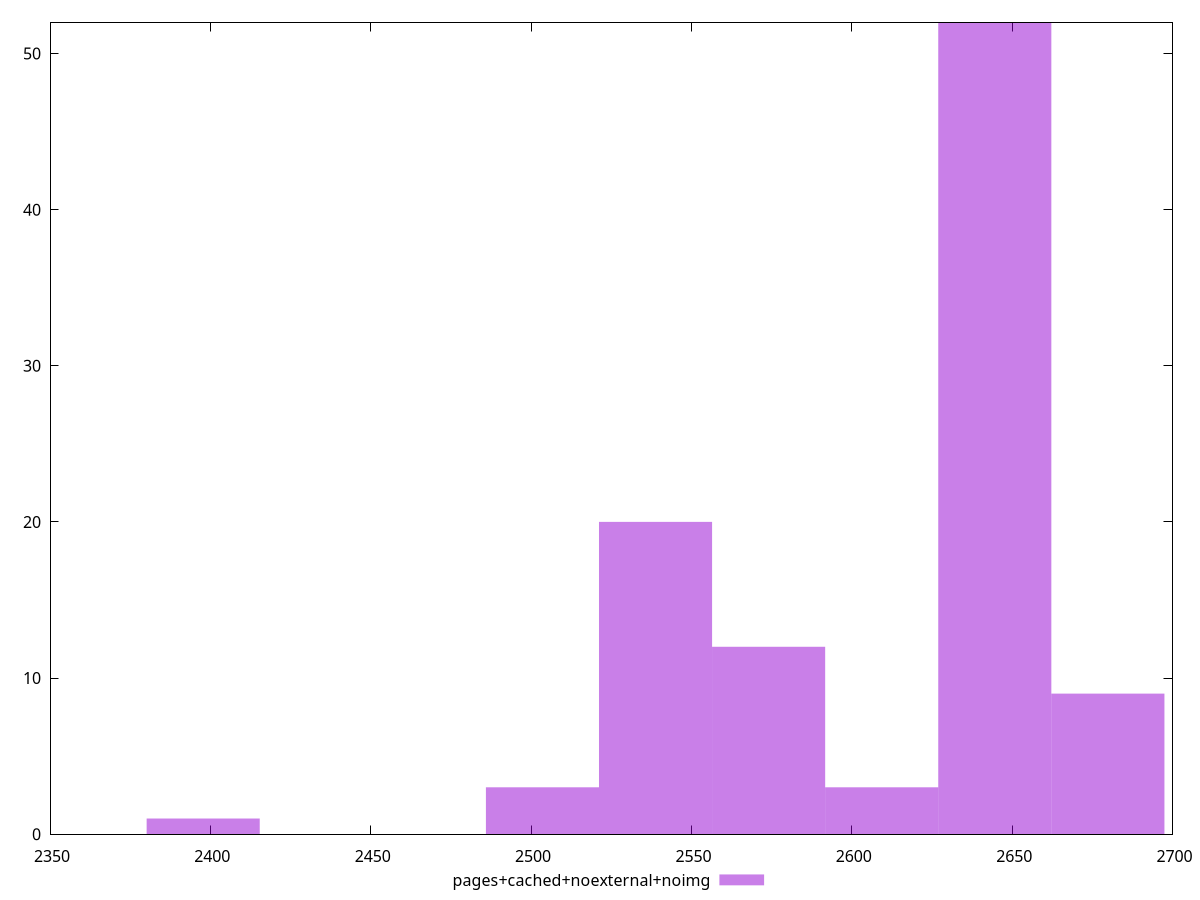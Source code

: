 $_pagesCachedNoexternalNoimg <<EOF
2574.070773139773 12
2538.809529672105 20
2644.5932600751094 52
2609.332016607441 3
2679.8545035427774 9
2503.548286204437 3
2397.7645558014324 1
EOF
set key outside below
set terminal pngcairo
set output "report_00006_2020-11-02T20-21-41.718Z/speed-index/pages+cached+noexternal+noimg//raw_hist.png"
set yrange [0:52]
set boxwidth 35.26124346766812
set style fill transparent solid 0.5 noborder
plot $_pagesCachedNoexternalNoimg title "pages+cached+noexternal+noimg" with boxes ,